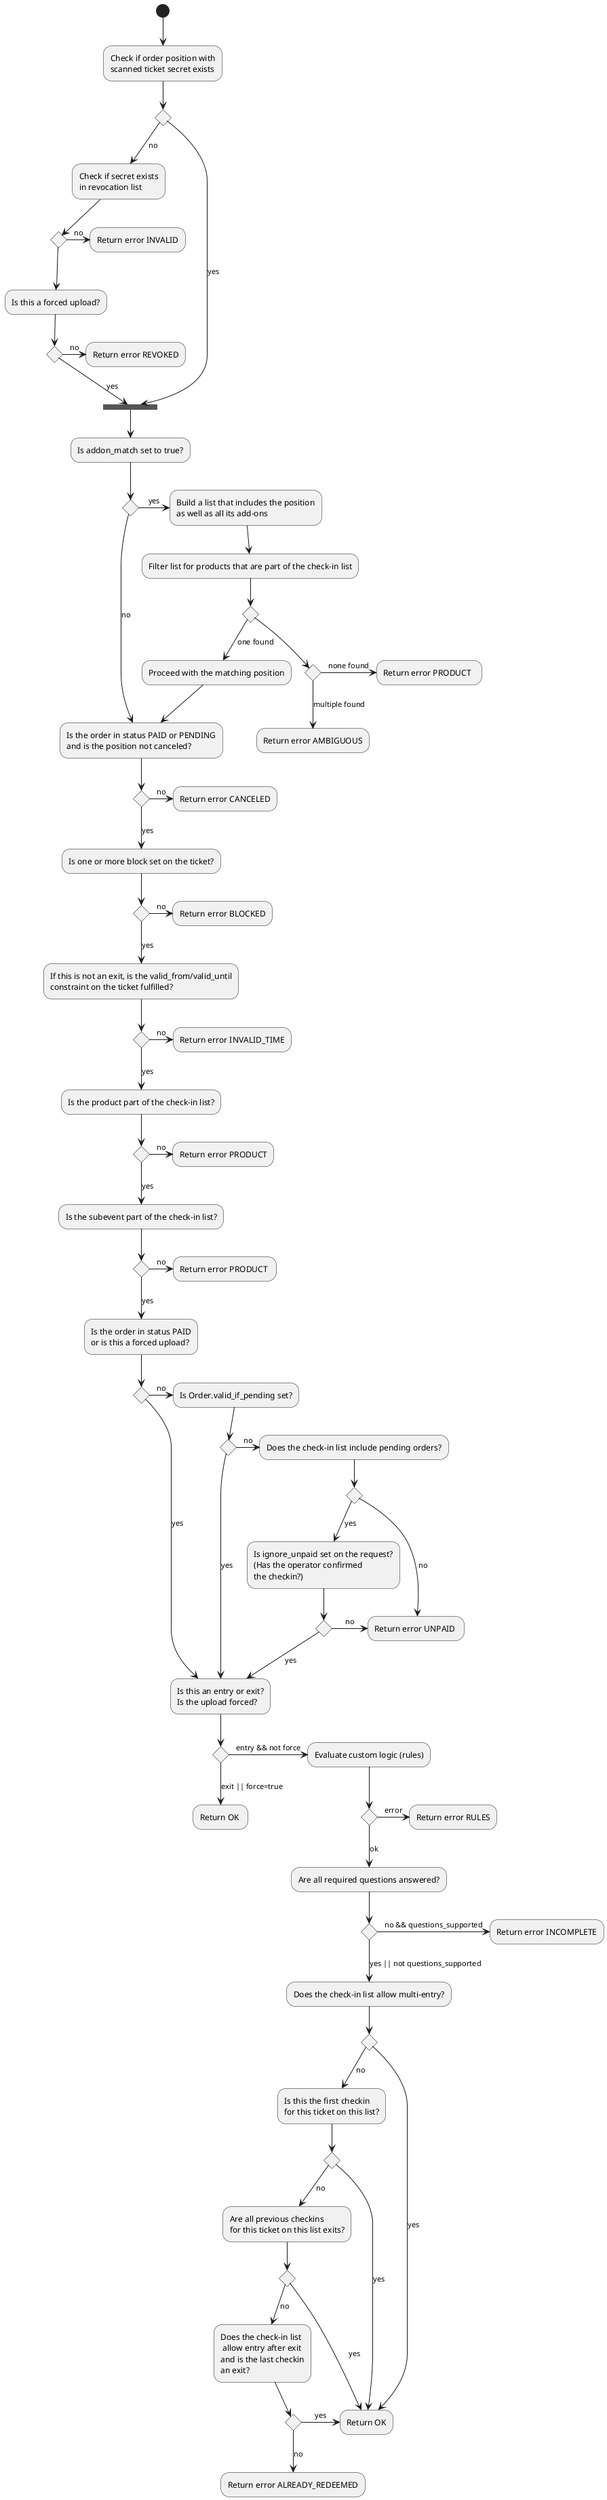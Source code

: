@startuml

(*) --> "Check if order position with\nscanned ticket secret exists"
--> if "" then
    -down->[yes] ===CHECK===
else
    -->[no] "Check if secret exists\nin revocation list"
    --> if "" then
        --> "Is this a forced upload?"
        --> if "" then
            -->[yes] ===CHECK===
        else
            -right->[no] "Return error REVOKED"
        endif
    else
        -right->[no] "Return error INVALID"
    endif

endif


===CHECK=== -down-> "Is addon_match set to true?"
--> if "" then
    -down->[no] "Is the order in status PAID or PENDING\nand is the position not canceled?"
else
    -right->[yes] "Build a list that includes the position\nas well as all its add-ons"
    -down-> "Filter list for products that are part of the check-in list"
    --> if "" then
        -down->[one found] Proceed with the matching position
        --> "Is the order in status PAID or PENDING\nand is the position not canceled?"
    else
        --> if "" then
            -right->[none found] "Return error PRODUCT  "
        else
            -down->[multiple found] Return error AMBIGUOUS
        endif
    endif
endif

"Is the order in status PAID or PENDING\nand is the position not canceled?" --> if "" then
    -right->[no] "Return error CANCELED"
else
    -down->[yes] "Is one or more block set on the ticket?"
    --> if "" then
        -right->[no] "Return error BLOCKED"
    else
        -down->[yes] "If this is not an exit, is the valid_from/valid_until\nconstraint on the ticket fulfilled?"
        --> if "" then
            -right->[no] "Return error INVALID_TIME"
        else
            -down->[yes] "Is the product part of the check-in list?"
            --> if "" then
                -right->[no] "Return error PRODUCT"
            else
                -down->[yes] "Is the subevent part of the check-in list?"
                --> if "" then
                    -right->[no] "Return error PRODUCT "
                else
                    -down->[yes] "Is the order in status PAID\nor is this a forced upload?"
                    --> if "" then
                        -right->[no] "Is Order.valid_if_pending set?"
                        --> if "" then
                            -down->[yes] "Is this an entry or exit?\nIs the upload forced?"
                        else
                            -right->[no] "Does the check-in list include pending orders?"
                            --> if "" then
                                -right->[no] "Return error UNPAID "
                            else
                                -down->[yes] "Is ignore_unpaid set on the request?\n(Has the operator confirmed\nthe checkin?)"
                                --> if "" then
                                    -right->[no] "Return error UNPAID "
                                else
                                    -down->[yes] "Is this an entry or exit?\nIs the upload forced?"
                                endif
                            endif
                        endif
                    else
                        -down->[yes] "Is this an entry or exit?\nIs the upload forced?"
                    endif
                endif
            endif
        endif
    endif
endif

"Is this an entry or exit?\nIs the upload forced?" --> if "" then
    -right->[entry && not force] Evaluate custom logic (rules)
    --> if "" then
        -right->[error] "Return error RULES"
    else
        -down->[ok] "Are all required questions answered?"
        --> if "" then
            -right->[no && questions_supported] "Return error INCOMPLETE"
        else
            -down->[yes || not questions_supported] "Does the check-in list allow multi-entry?"
        endif
    endif
else
    -->[exit || force=true] "Return OK "
endif

"Does the check-in list allow multi-entry?" --> if "" then
    -right->[yes] "Return OK"
else
    -down->[no] "Is this the first checkin\nfor this ticket on this list?"
    --> if "" then
        -right->[yes] "Return OK"
    else
        -down->[no] "Are all previous checkins\nfor this ticket on this list exits?"
        --> if "" then
            -right->[yes] "Return OK"
        else
            -down->[no] "Does the check-in list\n allow entry after exit\nand is the last checkin\nan exit?"
            --> if "" then
                -right->[yes] "Return OK"
            else
                -down->[no] "Return error ALREADY_REDEEMED"
            endif
        endif
    endif
endif


@enduml
